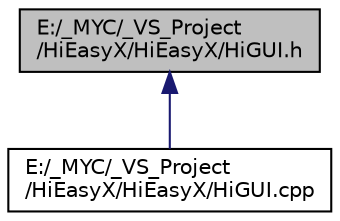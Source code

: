 digraph "E:/_MYC/_VS_Project/HiEasyX/HiEasyX/HiGUI.h"
{
 // LATEX_PDF_SIZE
  edge [fontname="Helvetica",fontsize="10",labelfontname="Helvetica",labelfontsize="10"];
  node [fontname="Helvetica",fontsize="10",shape=record];
  Node1 [label="E:/_MYC/_VS_Project\l/HiEasyX/HiEasyX/HiGUI.h",height=0.2,width=0.4,color="black", fillcolor="grey75", style="filled", fontcolor="black",tooltip=" "];
  Node1 -> Node2 [dir="back",color="midnightblue",fontsize="10",style="solid",fontname="Helvetica"];
  Node2 [label="E:/_MYC/_VS_Project\l/HiEasyX/HiEasyX/HiGUI.cpp",height=0.2,width=0.4,color="black", fillcolor="white", style="filled",URL="$_hi_g_u_i_8cpp.html",tooltip=" "];
}

